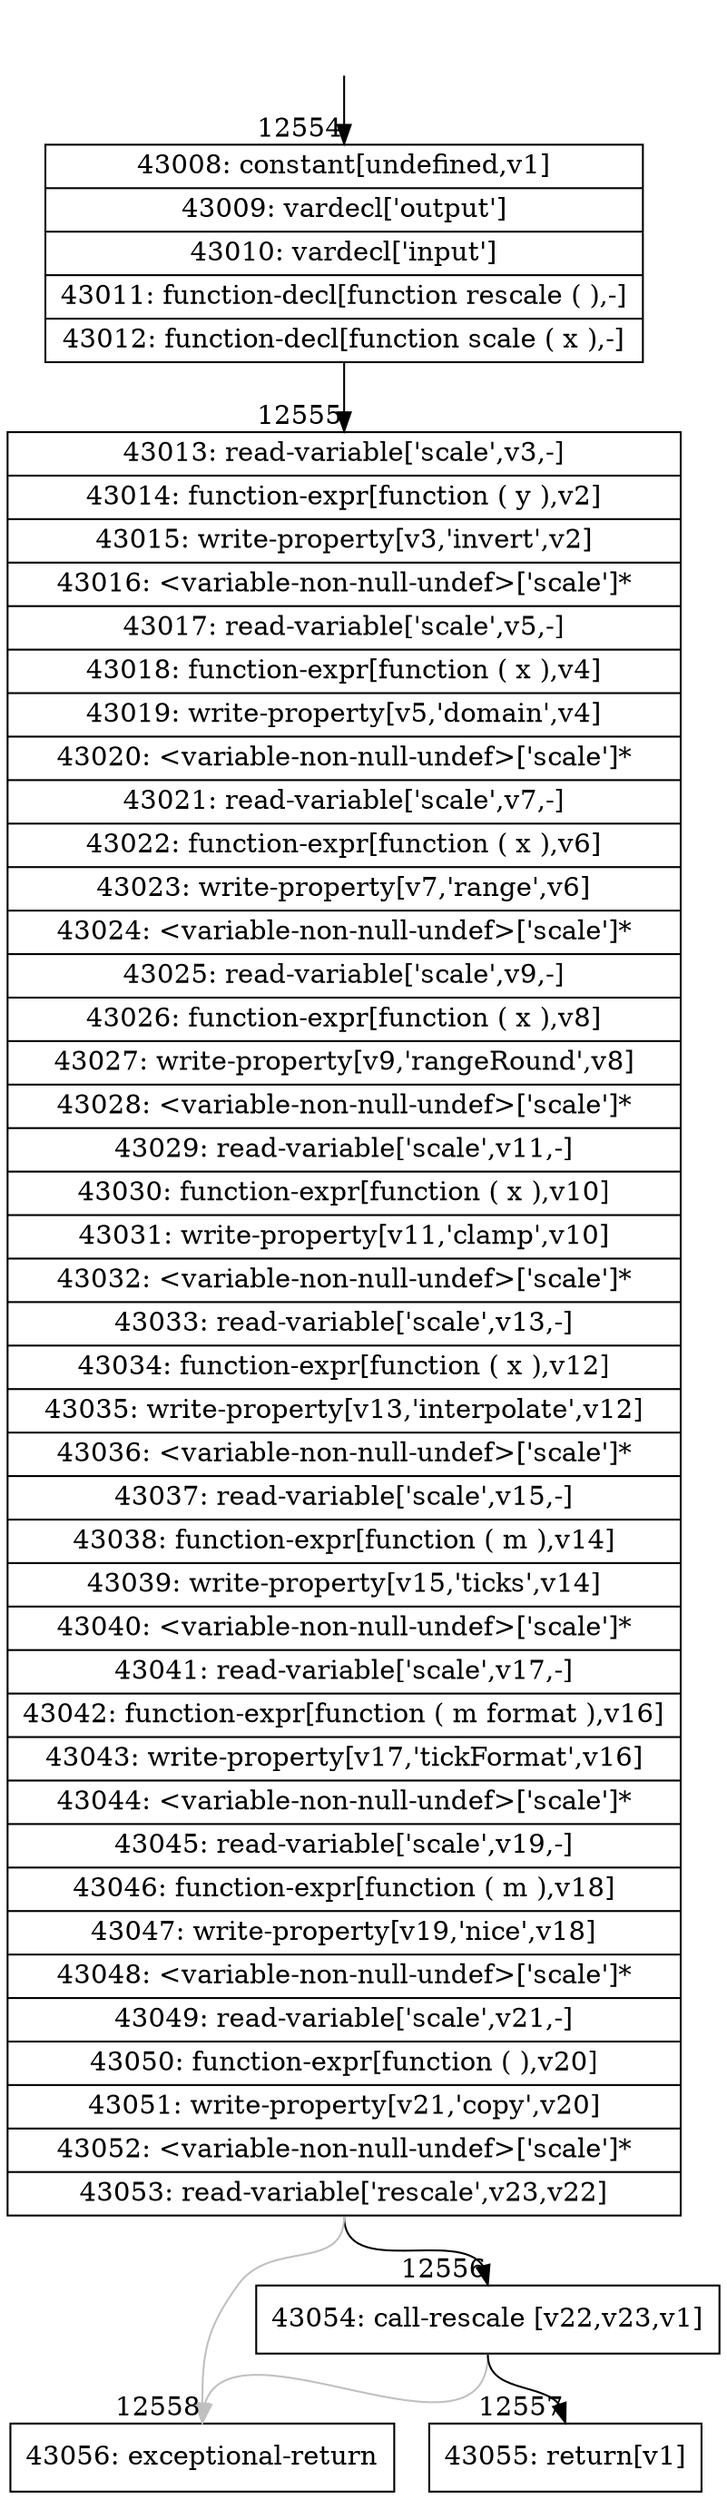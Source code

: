 digraph {
rankdir="TD"
BB_entry1151[shape=none,label=""];
BB_entry1151 -> BB12554 [tailport=s, headport=n, headlabel="    12554"]
BB12554 [shape=record label="{43008: constant[undefined,v1]|43009: vardecl['output']|43010: vardecl['input']|43011: function-decl[function rescale ( ),-]|43012: function-decl[function scale ( x ),-]}" ] 
BB12554 -> BB12555 [tailport=s, headport=n, headlabel="      12555"]
BB12555 [shape=record label="{43013: read-variable['scale',v3,-]|43014: function-expr[function ( y ),v2]|43015: write-property[v3,'invert',v2]|43016: \<variable-non-null-undef\>['scale']*|43017: read-variable['scale',v5,-]|43018: function-expr[function ( x ),v4]|43019: write-property[v5,'domain',v4]|43020: \<variable-non-null-undef\>['scale']*|43021: read-variable['scale',v7,-]|43022: function-expr[function ( x ),v6]|43023: write-property[v7,'range',v6]|43024: \<variable-non-null-undef\>['scale']*|43025: read-variable['scale',v9,-]|43026: function-expr[function ( x ),v8]|43027: write-property[v9,'rangeRound',v8]|43028: \<variable-non-null-undef\>['scale']*|43029: read-variable['scale',v11,-]|43030: function-expr[function ( x ),v10]|43031: write-property[v11,'clamp',v10]|43032: \<variable-non-null-undef\>['scale']*|43033: read-variable['scale',v13,-]|43034: function-expr[function ( x ),v12]|43035: write-property[v13,'interpolate',v12]|43036: \<variable-non-null-undef\>['scale']*|43037: read-variable['scale',v15,-]|43038: function-expr[function ( m ),v14]|43039: write-property[v15,'ticks',v14]|43040: \<variable-non-null-undef\>['scale']*|43041: read-variable['scale',v17,-]|43042: function-expr[function ( m format ),v16]|43043: write-property[v17,'tickFormat',v16]|43044: \<variable-non-null-undef\>['scale']*|43045: read-variable['scale',v19,-]|43046: function-expr[function ( m ),v18]|43047: write-property[v19,'nice',v18]|43048: \<variable-non-null-undef\>['scale']*|43049: read-variable['scale',v21,-]|43050: function-expr[function ( ),v20]|43051: write-property[v21,'copy',v20]|43052: \<variable-non-null-undef\>['scale']*|43053: read-variable['rescale',v23,v22]}" ] 
BB12555 -> BB12556 [tailport=s, headport=n, headlabel="      12556"]
BB12555 -> BB12558 [tailport=s, headport=n, color=gray, headlabel="      12558"]
BB12556 [shape=record label="{43054: call-rescale [v22,v23,v1]}" ] 
BB12556 -> BB12557 [tailport=s, headport=n, headlabel="      12557"]
BB12556 -> BB12558 [tailport=s, headport=n, color=gray]
BB12557 [shape=record label="{43055: return[v1]}" ] 
BB12558 [shape=record label="{43056: exceptional-return}" ] 
//#$~ 7535
}
